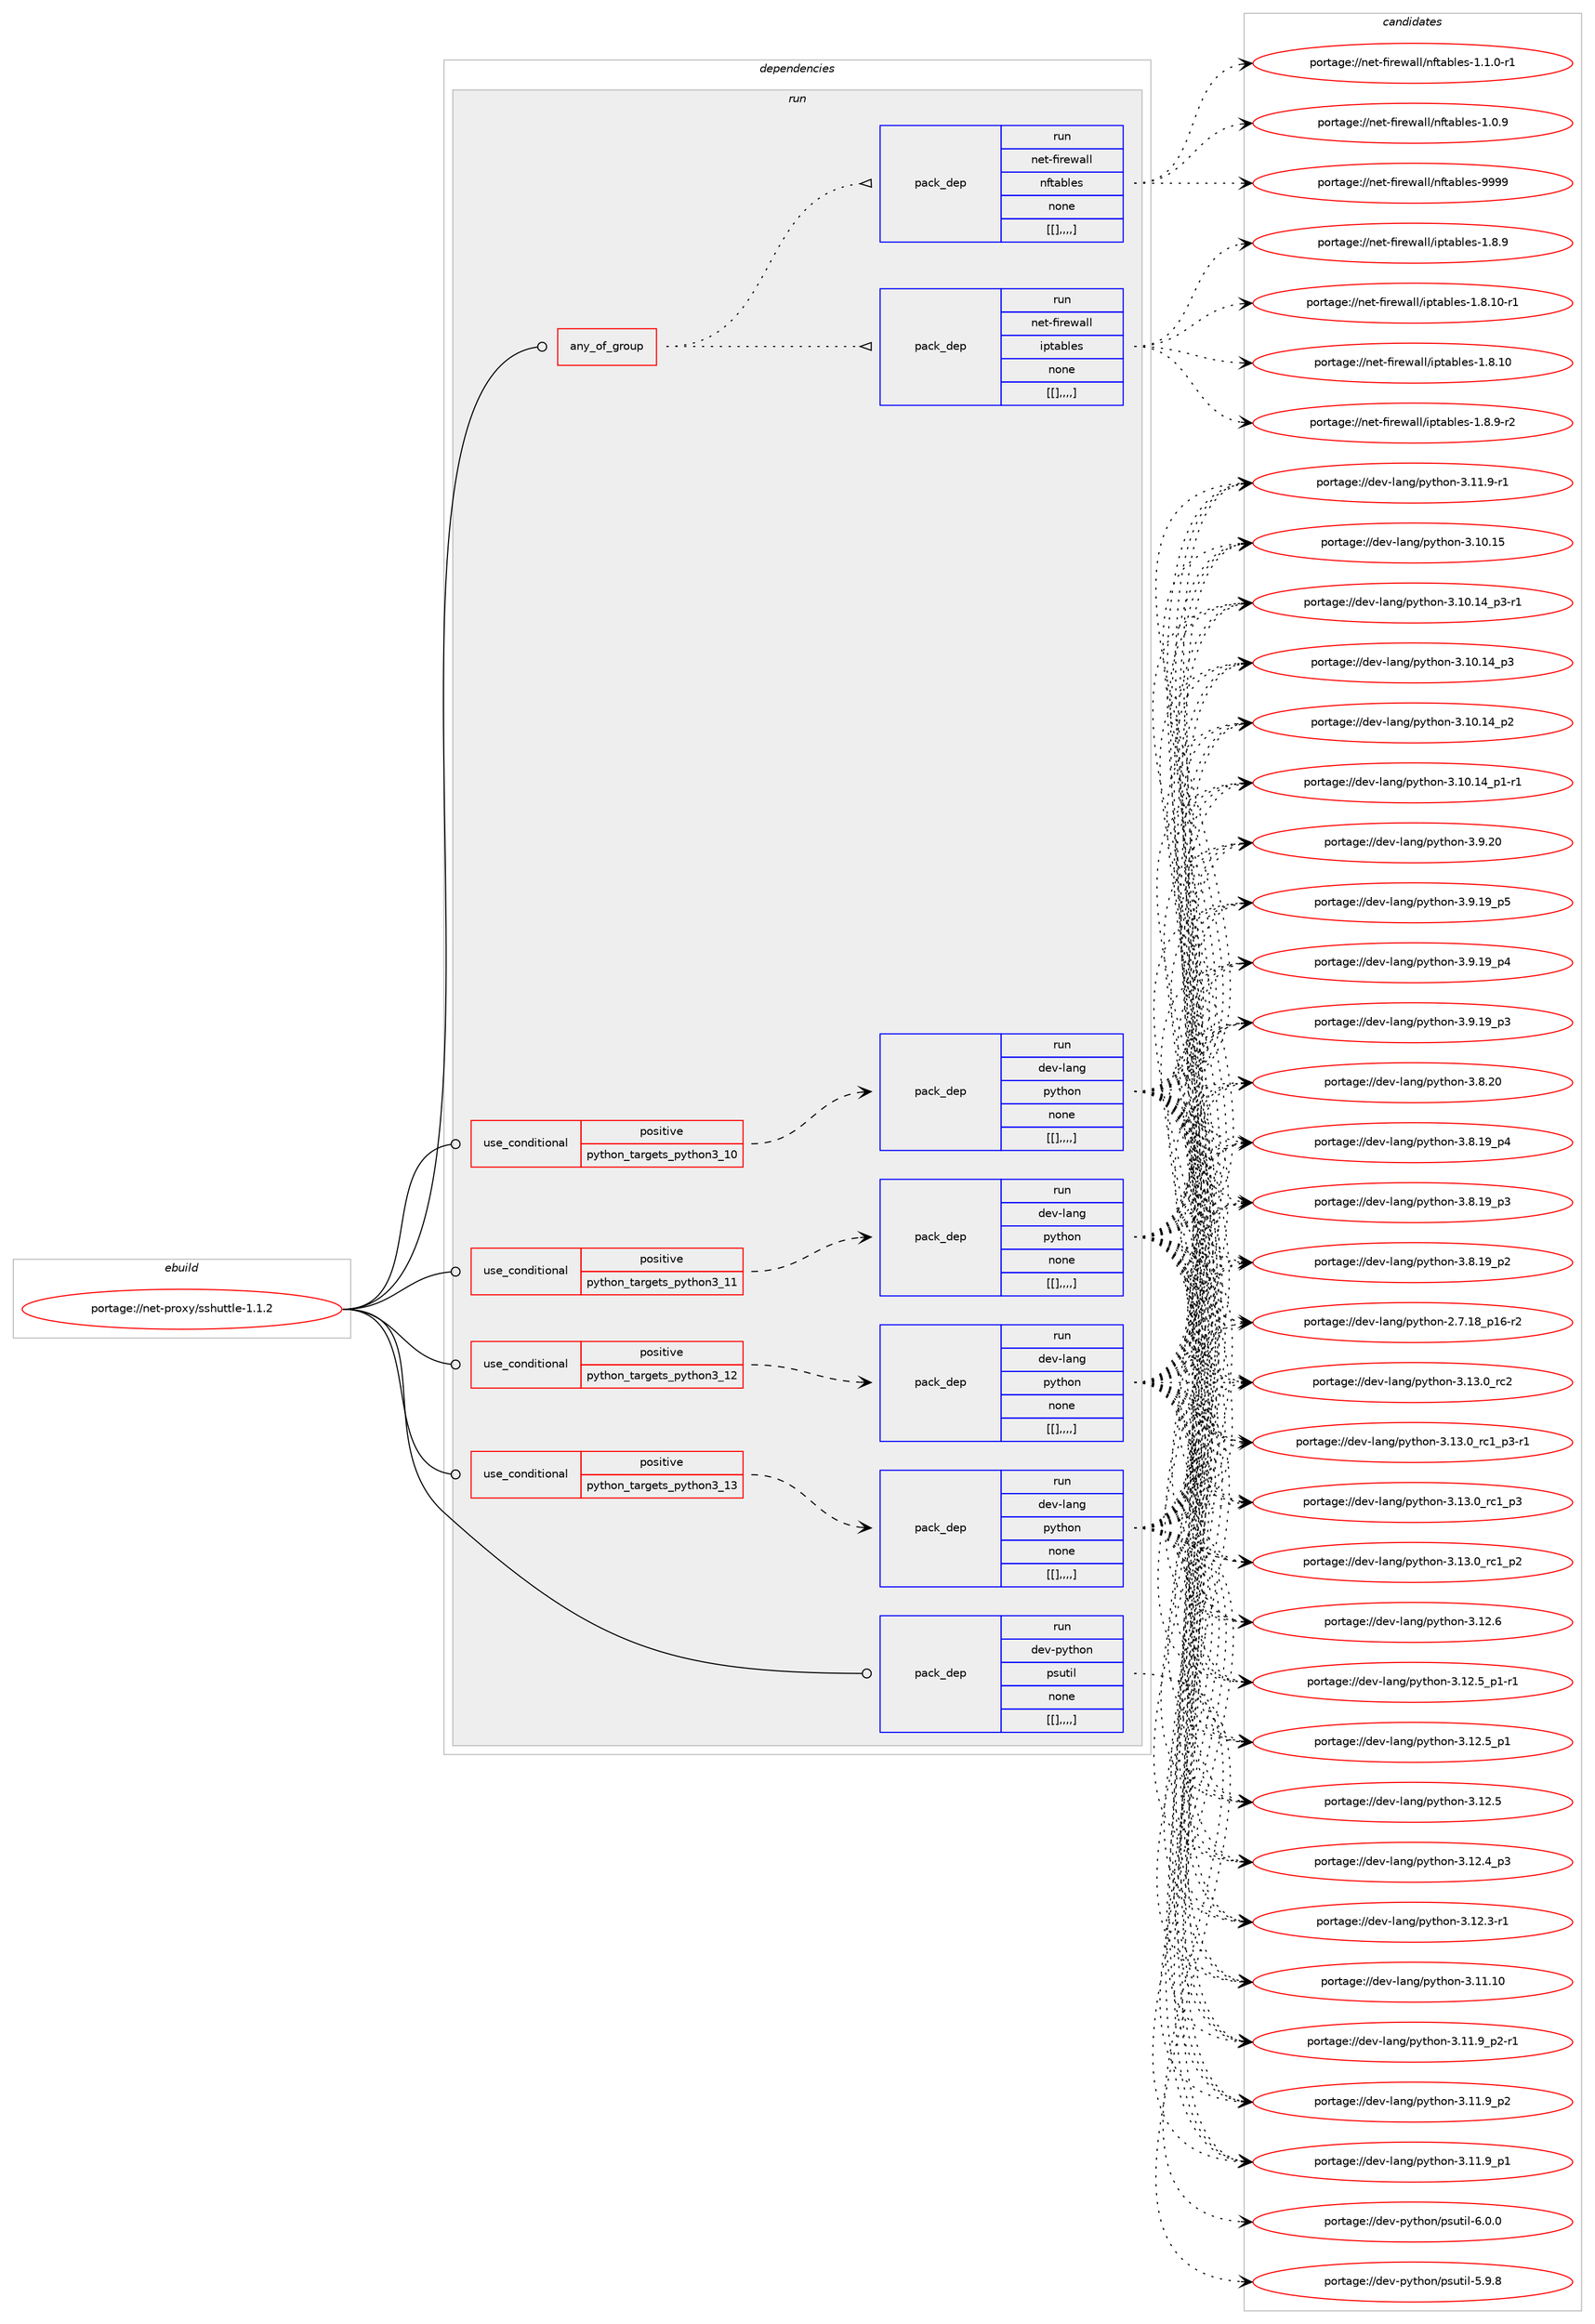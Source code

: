 digraph prolog {

# *************
# Graph options
# *************

newrank=true;
concentrate=true;
compound=true;
graph [rankdir=LR,fontname=Helvetica,fontsize=10,ranksep=1.5];#, ranksep=2.5, nodesep=0.2];
edge  [arrowhead=vee];
node  [fontname=Helvetica,fontsize=10];

# **********
# The ebuild
# **********

subgraph cluster_leftcol {
color=gray;
label=<<i>ebuild</i>>;
id [label="portage://net-proxy/sshuttle-1.1.2", color=red, width=4, href="../net-proxy/sshuttle-1.1.2.svg"];
}

# ****************
# The dependencies
# ****************

subgraph cluster_midcol {
color=gray;
label=<<i>dependencies</i>>;
subgraph cluster_compile {
fillcolor="#eeeeee";
style=filled;
label=<<i>compile</i>>;
}
subgraph cluster_compileandrun {
fillcolor="#eeeeee";
style=filled;
label=<<i>compile and run</i>>;
}
subgraph cluster_run {
fillcolor="#eeeeee";
style=filled;
label=<<i>run</i>>;
subgraph any2736 {
dependency401353 [label=<<TABLE BORDER="0" CELLBORDER="1" CELLSPACING="0" CELLPADDING="4"><TR><TD CELLPADDING="10">any_of_group</TD></TR></TABLE>>, shape=none, color=red];subgraph pack292712 {
dependency401354 [label=<<TABLE BORDER="0" CELLBORDER="1" CELLSPACING="0" CELLPADDING="4" WIDTH="220"><TR><TD ROWSPAN="6" CELLPADDING="30">pack_dep</TD></TR><TR><TD WIDTH="110">run</TD></TR><TR><TD>net-firewall</TD></TR><TR><TD>iptables</TD></TR><TR><TD>none</TD></TR><TR><TD>[[],,,,]</TD></TR></TABLE>>, shape=none, color=blue];
}
dependency401353:e -> dependency401354:w [weight=20,style="dotted",arrowhead="oinv"];
subgraph pack292713 {
dependency401355 [label=<<TABLE BORDER="0" CELLBORDER="1" CELLSPACING="0" CELLPADDING="4" WIDTH="220"><TR><TD ROWSPAN="6" CELLPADDING="30">pack_dep</TD></TR><TR><TD WIDTH="110">run</TD></TR><TR><TD>net-firewall</TD></TR><TR><TD>nftables</TD></TR><TR><TD>none</TD></TR><TR><TD>[[],,,,]</TD></TR></TABLE>>, shape=none, color=blue];
}
dependency401353:e -> dependency401355:w [weight=20,style="dotted",arrowhead="oinv"];
}
id:e -> dependency401353:w [weight=20,style="solid",arrowhead="odot"];
subgraph cond105716 {
dependency401356 [label=<<TABLE BORDER="0" CELLBORDER="1" CELLSPACING="0" CELLPADDING="4"><TR><TD ROWSPAN="3" CELLPADDING="10">use_conditional</TD></TR><TR><TD>positive</TD></TR><TR><TD>python_targets_python3_10</TD></TR></TABLE>>, shape=none, color=red];
subgraph pack292714 {
dependency401357 [label=<<TABLE BORDER="0" CELLBORDER="1" CELLSPACING="0" CELLPADDING="4" WIDTH="220"><TR><TD ROWSPAN="6" CELLPADDING="30">pack_dep</TD></TR><TR><TD WIDTH="110">run</TD></TR><TR><TD>dev-lang</TD></TR><TR><TD>python</TD></TR><TR><TD>none</TD></TR><TR><TD>[[],,,,]</TD></TR></TABLE>>, shape=none, color=blue];
}
dependency401356:e -> dependency401357:w [weight=20,style="dashed",arrowhead="vee"];
}
id:e -> dependency401356:w [weight=20,style="solid",arrowhead="odot"];
subgraph cond105717 {
dependency401358 [label=<<TABLE BORDER="0" CELLBORDER="1" CELLSPACING="0" CELLPADDING="4"><TR><TD ROWSPAN="3" CELLPADDING="10">use_conditional</TD></TR><TR><TD>positive</TD></TR><TR><TD>python_targets_python3_11</TD></TR></TABLE>>, shape=none, color=red];
subgraph pack292715 {
dependency401359 [label=<<TABLE BORDER="0" CELLBORDER="1" CELLSPACING="0" CELLPADDING="4" WIDTH="220"><TR><TD ROWSPAN="6" CELLPADDING="30">pack_dep</TD></TR><TR><TD WIDTH="110">run</TD></TR><TR><TD>dev-lang</TD></TR><TR><TD>python</TD></TR><TR><TD>none</TD></TR><TR><TD>[[],,,,]</TD></TR></TABLE>>, shape=none, color=blue];
}
dependency401358:e -> dependency401359:w [weight=20,style="dashed",arrowhead="vee"];
}
id:e -> dependency401358:w [weight=20,style="solid",arrowhead="odot"];
subgraph cond105718 {
dependency401360 [label=<<TABLE BORDER="0" CELLBORDER="1" CELLSPACING="0" CELLPADDING="4"><TR><TD ROWSPAN="3" CELLPADDING="10">use_conditional</TD></TR><TR><TD>positive</TD></TR><TR><TD>python_targets_python3_12</TD></TR></TABLE>>, shape=none, color=red];
subgraph pack292716 {
dependency401361 [label=<<TABLE BORDER="0" CELLBORDER="1" CELLSPACING="0" CELLPADDING="4" WIDTH="220"><TR><TD ROWSPAN="6" CELLPADDING="30">pack_dep</TD></TR><TR><TD WIDTH="110">run</TD></TR><TR><TD>dev-lang</TD></TR><TR><TD>python</TD></TR><TR><TD>none</TD></TR><TR><TD>[[],,,,]</TD></TR></TABLE>>, shape=none, color=blue];
}
dependency401360:e -> dependency401361:w [weight=20,style="dashed",arrowhead="vee"];
}
id:e -> dependency401360:w [weight=20,style="solid",arrowhead="odot"];
subgraph cond105719 {
dependency401362 [label=<<TABLE BORDER="0" CELLBORDER="1" CELLSPACING="0" CELLPADDING="4"><TR><TD ROWSPAN="3" CELLPADDING="10">use_conditional</TD></TR><TR><TD>positive</TD></TR><TR><TD>python_targets_python3_13</TD></TR></TABLE>>, shape=none, color=red];
subgraph pack292717 {
dependency401363 [label=<<TABLE BORDER="0" CELLBORDER="1" CELLSPACING="0" CELLPADDING="4" WIDTH="220"><TR><TD ROWSPAN="6" CELLPADDING="30">pack_dep</TD></TR><TR><TD WIDTH="110">run</TD></TR><TR><TD>dev-lang</TD></TR><TR><TD>python</TD></TR><TR><TD>none</TD></TR><TR><TD>[[],,,,]</TD></TR></TABLE>>, shape=none, color=blue];
}
dependency401362:e -> dependency401363:w [weight=20,style="dashed",arrowhead="vee"];
}
id:e -> dependency401362:w [weight=20,style="solid",arrowhead="odot"];
subgraph pack292718 {
dependency401364 [label=<<TABLE BORDER="0" CELLBORDER="1" CELLSPACING="0" CELLPADDING="4" WIDTH="220"><TR><TD ROWSPAN="6" CELLPADDING="30">pack_dep</TD></TR><TR><TD WIDTH="110">run</TD></TR><TR><TD>dev-python</TD></TR><TR><TD>psutil</TD></TR><TR><TD>none</TD></TR><TR><TD>[[],,,,]</TD></TR></TABLE>>, shape=none, color=blue];
}
id:e -> dependency401364:w [weight=20,style="solid",arrowhead="odot"];
}
}

# **************
# The candidates
# **************

subgraph cluster_choices {
rank=same;
color=gray;
label=<<i>candidates</i>>;

subgraph choice292712 {
color=black;
nodesep=1;
choice1101011164510210511410111997108108471051121169798108101115454946564649484511449 [label="portage://net-firewall/iptables-1.8.10-r1", color=red, width=4,href="../net-firewall/iptables-1.8.10-r1.svg"];
choice110101116451021051141011199710810847105112116979810810111545494656464948 [label="portage://net-firewall/iptables-1.8.10", color=red, width=4,href="../net-firewall/iptables-1.8.10.svg"];
choice11010111645102105114101119971081084710511211697981081011154549465646574511450 [label="portage://net-firewall/iptables-1.8.9-r2", color=red, width=4,href="../net-firewall/iptables-1.8.9-r2.svg"];
choice1101011164510210511410111997108108471051121169798108101115454946564657 [label="portage://net-firewall/iptables-1.8.9", color=red, width=4,href="../net-firewall/iptables-1.8.9.svg"];
dependency401354:e -> choice1101011164510210511410111997108108471051121169798108101115454946564649484511449:w [style=dotted,weight="100"];
dependency401354:e -> choice110101116451021051141011199710810847105112116979810810111545494656464948:w [style=dotted,weight="100"];
dependency401354:e -> choice11010111645102105114101119971081084710511211697981081011154549465646574511450:w [style=dotted,weight="100"];
dependency401354:e -> choice1101011164510210511410111997108108471051121169798108101115454946564657:w [style=dotted,weight="100"];
}
subgraph choice292713 {
color=black;
nodesep=1;
choice11010111645102105114101119971081084711010211697981081011154557575757 [label="portage://net-firewall/nftables-9999", color=red, width=4,href="../net-firewall/nftables-9999.svg"];
choice11010111645102105114101119971081084711010211697981081011154549464946484511449 [label="portage://net-firewall/nftables-1.1.0-r1", color=red, width=4,href="../net-firewall/nftables-1.1.0-r1.svg"];
choice1101011164510210511410111997108108471101021169798108101115454946484657 [label="portage://net-firewall/nftables-1.0.9", color=red, width=4,href="../net-firewall/nftables-1.0.9.svg"];
dependency401355:e -> choice11010111645102105114101119971081084711010211697981081011154557575757:w [style=dotted,weight="100"];
dependency401355:e -> choice11010111645102105114101119971081084711010211697981081011154549464946484511449:w [style=dotted,weight="100"];
dependency401355:e -> choice1101011164510210511410111997108108471101021169798108101115454946484657:w [style=dotted,weight="100"];
}
subgraph choice292714 {
color=black;
nodesep=1;
choice10010111845108971101034711212111610411111045514649514648951149950 [label="portage://dev-lang/python-3.13.0_rc2", color=red, width=4,href="../dev-lang/python-3.13.0_rc2.svg"];
choice1001011184510897110103471121211161041111104551464951464895114994995112514511449 [label="portage://dev-lang/python-3.13.0_rc1_p3-r1", color=red, width=4,href="../dev-lang/python-3.13.0_rc1_p3-r1.svg"];
choice100101118451089711010347112121116104111110455146495146489511499499511251 [label="portage://dev-lang/python-3.13.0_rc1_p3", color=red, width=4,href="../dev-lang/python-3.13.0_rc1_p3.svg"];
choice100101118451089711010347112121116104111110455146495146489511499499511250 [label="portage://dev-lang/python-3.13.0_rc1_p2", color=red, width=4,href="../dev-lang/python-3.13.0_rc1_p2.svg"];
choice10010111845108971101034711212111610411111045514649504654 [label="portage://dev-lang/python-3.12.6", color=red, width=4,href="../dev-lang/python-3.12.6.svg"];
choice1001011184510897110103471121211161041111104551464950465395112494511449 [label="portage://dev-lang/python-3.12.5_p1-r1", color=red, width=4,href="../dev-lang/python-3.12.5_p1-r1.svg"];
choice100101118451089711010347112121116104111110455146495046539511249 [label="portage://dev-lang/python-3.12.5_p1", color=red, width=4,href="../dev-lang/python-3.12.5_p1.svg"];
choice10010111845108971101034711212111610411111045514649504653 [label="portage://dev-lang/python-3.12.5", color=red, width=4,href="../dev-lang/python-3.12.5.svg"];
choice100101118451089711010347112121116104111110455146495046529511251 [label="portage://dev-lang/python-3.12.4_p3", color=red, width=4,href="../dev-lang/python-3.12.4_p3.svg"];
choice100101118451089711010347112121116104111110455146495046514511449 [label="portage://dev-lang/python-3.12.3-r1", color=red, width=4,href="../dev-lang/python-3.12.3-r1.svg"];
choice1001011184510897110103471121211161041111104551464949464948 [label="portage://dev-lang/python-3.11.10", color=red, width=4,href="../dev-lang/python-3.11.10.svg"];
choice1001011184510897110103471121211161041111104551464949465795112504511449 [label="portage://dev-lang/python-3.11.9_p2-r1", color=red, width=4,href="../dev-lang/python-3.11.9_p2-r1.svg"];
choice100101118451089711010347112121116104111110455146494946579511250 [label="portage://dev-lang/python-3.11.9_p2", color=red, width=4,href="../dev-lang/python-3.11.9_p2.svg"];
choice100101118451089711010347112121116104111110455146494946579511249 [label="portage://dev-lang/python-3.11.9_p1", color=red, width=4,href="../dev-lang/python-3.11.9_p1.svg"];
choice100101118451089711010347112121116104111110455146494946574511449 [label="portage://dev-lang/python-3.11.9-r1", color=red, width=4,href="../dev-lang/python-3.11.9-r1.svg"];
choice1001011184510897110103471121211161041111104551464948464953 [label="portage://dev-lang/python-3.10.15", color=red, width=4,href="../dev-lang/python-3.10.15.svg"];
choice100101118451089711010347112121116104111110455146494846495295112514511449 [label="portage://dev-lang/python-3.10.14_p3-r1", color=red, width=4,href="../dev-lang/python-3.10.14_p3-r1.svg"];
choice10010111845108971101034711212111610411111045514649484649529511251 [label="portage://dev-lang/python-3.10.14_p3", color=red, width=4,href="../dev-lang/python-3.10.14_p3.svg"];
choice10010111845108971101034711212111610411111045514649484649529511250 [label="portage://dev-lang/python-3.10.14_p2", color=red, width=4,href="../dev-lang/python-3.10.14_p2.svg"];
choice100101118451089711010347112121116104111110455146494846495295112494511449 [label="portage://dev-lang/python-3.10.14_p1-r1", color=red, width=4,href="../dev-lang/python-3.10.14_p1-r1.svg"];
choice10010111845108971101034711212111610411111045514657465048 [label="portage://dev-lang/python-3.9.20", color=red, width=4,href="../dev-lang/python-3.9.20.svg"];
choice100101118451089711010347112121116104111110455146574649579511253 [label="portage://dev-lang/python-3.9.19_p5", color=red, width=4,href="../dev-lang/python-3.9.19_p5.svg"];
choice100101118451089711010347112121116104111110455146574649579511252 [label="portage://dev-lang/python-3.9.19_p4", color=red, width=4,href="../dev-lang/python-3.9.19_p4.svg"];
choice100101118451089711010347112121116104111110455146574649579511251 [label="portage://dev-lang/python-3.9.19_p3", color=red, width=4,href="../dev-lang/python-3.9.19_p3.svg"];
choice10010111845108971101034711212111610411111045514656465048 [label="portage://dev-lang/python-3.8.20", color=red, width=4,href="../dev-lang/python-3.8.20.svg"];
choice100101118451089711010347112121116104111110455146564649579511252 [label="portage://dev-lang/python-3.8.19_p4", color=red, width=4,href="../dev-lang/python-3.8.19_p4.svg"];
choice100101118451089711010347112121116104111110455146564649579511251 [label="portage://dev-lang/python-3.8.19_p3", color=red, width=4,href="../dev-lang/python-3.8.19_p3.svg"];
choice100101118451089711010347112121116104111110455146564649579511250 [label="portage://dev-lang/python-3.8.19_p2", color=red, width=4,href="../dev-lang/python-3.8.19_p2.svg"];
choice100101118451089711010347112121116104111110455046554649569511249544511450 [label="portage://dev-lang/python-2.7.18_p16-r2", color=red, width=4,href="../dev-lang/python-2.7.18_p16-r2.svg"];
dependency401357:e -> choice10010111845108971101034711212111610411111045514649514648951149950:w [style=dotted,weight="100"];
dependency401357:e -> choice1001011184510897110103471121211161041111104551464951464895114994995112514511449:w [style=dotted,weight="100"];
dependency401357:e -> choice100101118451089711010347112121116104111110455146495146489511499499511251:w [style=dotted,weight="100"];
dependency401357:e -> choice100101118451089711010347112121116104111110455146495146489511499499511250:w [style=dotted,weight="100"];
dependency401357:e -> choice10010111845108971101034711212111610411111045514649504654:w [style=dotted,weight="100"];
dependency401357:e -> choice1001011184510897110103471121211161041111104551464950465395112494511449:w [style=dotted,weight="100"];
dependency401357:e -> choice100101118451089711010347112121116104111110455146495046539511249:w [style=dotted,weight="100"];
dependency401357:e -> choice10010111845108971101034711212111610411111045514649504653:w [style=dotted,weight="100"];
dependency401357:e -> choice100101118451089711010347112121116104111110455146495046529511251:w [style=dotted,weight="100"];
dependency401357:e -> choice100101118451089711010347112121116104111110455146495046514511449:w [style=dotted,weight="100"];
dependency401357:e -> choice1001011184510897110103471121211161041111104551464949464948:w [style=dotted,weight="100"];
dependency401357:e -> choice1001011184510897110103471121211161041111104551464949465795112504511449:w [style=dotted,weight="100"];
dependency401357:e -> choice100101118451089711010347112121116104111110455146494946579511250:w [style=dotted,weight="100"];
dependency401357:e -> choice100101118451089711010347112121116104111110455146494946579511249:w [style=dotted,weight="100"];
dependency401357:e -> choice100101118451089711010347112121116104111110455146494946574511449:w [style=dotted,weight="100"];
dependency401357:e -> choice1001011184510897110103471121211161041111104551464948464953:w [style=dotted,weight="100"];
dependency401357:e -> choice100101118451089711010347112121116104111110455146494846495295112514511449:w [style=dotted,weight="100"];
dependency401357:e -> choice10010111845108971101034711212111610411111045514649484649529511251:w [style=dotted,weight="100"];
dependency401357:e -> choice10010111845108971101034711212111610411111045514649484649529511250:w [style=dotted,weight="100"];
dependency401357:e -> choice100101118451089711010347112121116104111110455146494846495295112494511449:w [style=dotted,weight="100"];
dependency401357:e -> choice10010111845108971101034711212111610411111045514657465048:w [style=dotted,weight="100"];
dependency401357:e -> choice100101118451089711010347112121116104111110455146574649579511253:w [style=dotted,weight="100"];
dependency401357:e -> choice100101118451089711010347112121116104111110455146574649579511252:w [style=dotted,weight="100"];
dependency401357:e -> choice100101118451089711010347112121116104111110455146574649579511251:w [style=dotted,weight="100"];
dependency401357:e -> choice10010111845108971101034711212111610411111045514656465048:w [style=dotted,weight="100"];
dependency401357:e -> choice100101118451089711010347112121116104111110455146564649579511252:w [style=dotted,weight="100"];
dependency401357:e -> choice100101118451089711010347112121116104111110455146564649579511251:w [style=dotted,weight="100"];
dependency401357:e -> choice100101118451089711010347112121116104111110455146564649579511250:w [style=dotted,weight="100"];
dependency401357:e -> choice100101118451089711010347112121116104111110455046554649569511249544511450:w [style=dotted,weight="100"];
}
subgraph choice292715 {
color=black;
nodesep=1;
choice10010111845108971101034711212111610411111045514649514648951149950 [label="portage://dev-lang/python-3.13.0_rc2", color=red, width=4,href="../dev-lang/python-3.13.0_rc2.svg"];
choice1001011184510897110103471121211161041111104551464951464895114994995112514511449 [label="portage://dev-lang/python-3.13.0_rc1_p3-r1", color=red, width=4,href="../dev-lang/python-3.13.0_rc1_p3-r1.svg"];
choice100101118451089711010347112121116104111110455146495146489511499499511251 [label="portage://dev-lang/python-3.13.0_rc1_p3", color=red, width=4,href="../dev-lang/python-3.13.0_rc1_p3.svg"];
choice100101118451089711010347112121116104111110455146495146489511499499511250 [label="portage://dev-lang/python-3.13.0_rc1_p2", color=red, width=4,href="../dev-lang/python-3.13.0_rc1_p2.svg"];
choice10010111845108971101034711212111610411111045514649504654 [label="portage://dev-lang/python-3.12.6", color=red, width=4,href="../dev-lang/python-3.12.6.svg"];
choice1001011184510897110103471121211161041111104551464950465395112494511449 [label="portage://dev-lang/python-3.12.5_p1-r1", color=red, width=4,href="../dev-lang/python-3.12.5_p1-r1.svg"];
choice100101118451089711010347112121116104111110455146495046539511249 [label="portage://dev-lang/python-3.12.5_p1", color=red, width=4,href="../dev-lang/python-3.12.5_p1.svg"];
choice10010111845108971101034711212111610411111045514649504653 [label="portage://dev-lang/python-3.12.5", color=red, width=4,href="../dev-lang/python-3.12.5.svg"];
choice100101118451089711010347112121116104111110455146495046529511251 [label="portage://dev-lang/python-3.12.4_p3", color=red, width=4,href="../dev-lang/python-3.12.4_p3.svg"];
choice100101118451089711010347112121116104111110455146495046514511449 [label="portage://dev-lang/python-3.12.3-r1", color=red, width=4,href="../dev-lang/python-3.12.3-r1.svg"];
choice1001011184510897110103471121211161041111104551464949464948 [label="portage://dev-lang/python-3.11.10", color=red, width=4,href="../dev-lang/python-3.11.10.svg"];
choice1001011184510897110103471121211161041111104551464949465795112504511449 [label="portage://dev-lang/python-3.11.9_p2-r1", color=red, width=4,href="../dev-lang/python-3.11.9_p2-r1.svg"];
choice100101118451089711010347112121116104111110455146494946579511250 [label="portage://dev-lang/python-3.11.9_p2", color=red, width=4,href="../dev-lang/python-3.11.9_p2.svg"];
choice100101118451089711010347112121116104111110455146494946579511249 [label="portage://dev-lang/python-3.11.9_p1", color=red, width=4,href="../dev-lang/python-3.11.9_p1.svg"];
choice100101118451089711010347112121116104111110455146494946574511449 [label="portage://dev-lang/python-3.11.9-r1", color=red, width=4,href="../dev-lang/python-3.11.9-r1.svg"];
choice1001011184510897110103471121211161041111104551464948464953 [label="portage://dev-lang/python-3.10.15", color=red, width=4,href="../dev-lang/python-3.10.15.svg"];
choice100101118451089711010347112121116104111110455146494846495295112514511449 [label="portage://dev-lang/python-3.10.14_p3-r1", color=red, width=4,href="../dev-lang/python-3.10.14_p3-r1.svg"];
choice10010111845108971101034711212111610411111045514649484649529511251 [label="portage://dev-lang/python-3.10.14_p3", color=red, width=4,href="../dev-lang/python-3.10.14_p3.svg"];
choice10010111845108971101034711212111610411111045514649484649529511250 [label="portage://dev-lang/python-3.10.14_p2", color=red, width=4,href="../dev-lang/python-3.10.14_p2.svg"];
choice100101118451089711010347112121116104111110455146494846495295112494511449 [label="portage://dev-lang/python-3.10.14_p1-r1", color=red, width=4,href="../dev-lang/python-3.10.14_p1-r1.svg"];
choice10010111845108971101034711212111610411111045514657465048 [label="portage://dev-lang/python-3.9.20", color=red, width=4,href="../dev-lang/python-3.9.20.svg"];
choice100101118451089711010347112121116104111110455146574649579511253 [label="portage://dev-lang/python-3.9.19_p5", color=red, width=4,href="../dev-lang/python-3.9.19_p5.svg"];
choice100101118451089711010347112121116104111110455146574649579511252 [label="portage://dev-lang/python-3.9.19_p4", color=red, width=4,href="../dev-lang/python-3.9.19_p4.svg"];
choice100101118451089711010347112121116104111110455146574649579511251 [label="portage://dev-lang/python-3.9.19_p3", color=red, width=4,href="../dev-lang/python-3.9.19_p3.svg"];
choice10010111845108971101034711212111610411111045514656465048 [label="portage://dev-lang/python-3.8.20", color=red, width=4,href="../dev-lang/python-3.8.20.svg"];
choice100101118451089711010347112121116104111110455146564649579511252 [label="portage://dev-lang/python-3.8.19_p4", color=red, width=4,href="../dev-lang/python-3.8.19_p4.svg"];
choice100101118451089711010347112121116104111110455146564649579511251 [label="portage://dev-lang/python-3.8.19_p3", color=red, width=4,href="../dev-lang/python-3.8.19_p3.svg"];
choice100101118451089711010347112121116104111110455146564649579511250 [label="portage://dev-lang/python-3.8.19_p2", color=red, width=4,href="../dev-lang/python-3.8.19_p2.svg"];
choice100101118451089711010347112121116104111110455046554649569511249544511450 [label="portage://dev-lang/python-2.7.18_p16-r2", color=red, width=4,href="../dev-lang/python-2.7.18_p16-r2.svg"];
dependency401359:e -> choice10010111845108971101034711212111610411111045514649514648951149950:w [style=dotted,weight="100"];
dependency401359:e -> choice1001011184510897110103471121211161041111104551464951464895114994995112514511449:w [style=dotted,weight="100"];
dependency401359:e -> choice100101118451089711010347112121116104111110455146495146489511499499511251:w [style=dotted,weight="100"];
dependency401359:e -> choice100101118451089711010347112121116104111110455146495146489511499499511250:w [style=dotted,weight="100"];
dependency401359:e -> choice10010111845108971101034711212111610411111045514649504654:w [style=dotted,weight="100"];
dependency401359:e -> choice1001011184510897110103471121211161041111104551464950465395112494511449:w [style=dotted,weight="100"];
dependency401359:e -> choice100101118451089711010347112121116104111110455146495046539511249:w [style=dotted,weight="100"];
dependency401359:e -> choice10010111845108971101034711212111610411111045514649504653:w [style=dotted,weight="100"];
dependency401359:e -> choice100101118451089711010347112121116104111110455146495046529511251:w [style=dotted,weight="100"];
dependency401359:e -> choice100101118451089711010347112121116104111110455146495046514511449:w [style=dotted,weight="100"];
dependency401359:e -> choice1001011184510897110103471121211161041111104551464949464948:w [style=dotted,weight="100"];
dependency401359:e -> choice1001011184510897110103471121211161041111104551464949465795112504511449:w [style=dotted,weight="100"];
dependency401359:e -> choice100101118451089711010347112121116104111110455146494946579511250:w [style=dotted,weight="100"];
dependency401359:e -> choice100101118451089711010347112121116104111110455146494946579511249:w [style=dotted,weight="100"];
dependency401359:e -> choice100101118451089711010347112121116104111110455146494946574511449:w [style=dotted,weight="100"];
dependency401359:e -> choice1001011184510897110103471121211161041111104551464948464953:w [style=dotted,weight="100"];
dependency401359:e -> choice100101118451089711010347112121116104111110455146494846495295112514511449:w [style=dotted,weight="100"];
dependency401359:e -> choice10010111845108971101034711212111610411111045514649484649529511251:w [style=dotted,weight="100"];
dependency401359:e -> choice10010111845108971101034711212111610411111045514649484649529511250:w [style=dotted,weight="100"];
dependency401359:e -> choice100101118451089711010347112121116104111110455146494846495295112494511449:w [style=dotted,weight="100"];
dependency401359:e -> choice10010111845108971101034711212111610411111045514657465048:w [style=dotted,weight="100"];
dependency401359:e -> choice100101118451089711010347112121116104111110455146574649579511253:w [style=dotted,weight="100"];
dependency401359:e -> choice100101118451089711010347112121116104111110455146574649579511252:w [style=dotted,weight="100"];
dependency401359:e -> choice100101118451089711010347112121116104111110455146574649579511251:w [style=dotted,weight="100"];
dependency401359:e -> choice10010111845108971101034711212111610411111045514656465048:w [style=dotted,weight="100"];
dependency401359:e -> choice100101118451089711010347112121116104111110455146564649579511252:w [style=dotted,weight="100"];
dependency401359:e -> choice100101118451089711010347112121116104111110455146564649579511251:w [style=dotted,weight="100"];
dependency401359:e -> choice100101118451089711010347112121116104111110455146564649579511250:w [style=dotted,weight="100"];
dependency401359:e -> choice100101118451089711010347112121116104111110455046554649569511249544511450:w [style=dotted,weight="100"];
}
subgraph choice292716 {
color=black;
nodesep=1;
choice10010111845108971101034711212111610411111045514649514648951149950 [label="portage://dev-lang/python-3.13.0_rc2", color=red, width=4,href="../dev-lang/python-3.13.0_rc2.svg"];
choice1001011184510897110103471121211161041111104551464951464895114994995112514511449 [label="portage://dev-lang/python-3.13.0_rc1_p3-r1", color=red, width=4,href="../dev-lang/python-3.13.0_rc1_p3-r1.svg"];
choice100101118451089711010347112121116104111110455146495146489511499499511251 [label="portage://dev-lang/python-3.13.0_rc1_p3", color=red, width=4,href="../dev-lang/python-3.13.0_rc1_p3.svg"];
choice100101118451089711010347112121116104111110455146495146489511499499511250 [label="portage://dev-lang/python-3.13.0_rc1_p2", color=red, width=4,href="../dev-lang/python-3.13.0_rc1_p2.svg"];
choice10010111845108971101034711212111610411111045514649504654 [label="portage://dev-lang/python-3.12.6", color=red, width=4,href="../dev-lang/python-3.12.6.svg"];
choice1001011184510897110103471121211161041111104551464950465395112494511449 [label="portage://dev-lang/python-3.12.5_p1-r1", color=red, width=4,href="../dev-lang/python-3.12.5_p1-r1.svg"];
choice100101118451089711010347112121116104111110455146495046539511249 [label="portage://dev-lang/python-3.12.5_p1", color=red, width=4,href="../dev-lang/python-3.12.5_p1.svg"];
choice10010111845108971101034711212111610411111045514649504653 [label="portage://dev-lang/python-3.12.5", color=red, width=4,href="../dev-lang/python-3.12.5.svg"];
choice100101118451089711010347112121116104111110455146495046529511251 [label="portage://dev-lang/python-3.12.4_p3", color=red, width=4,href="../dev-lang/python-3.12.4_p3.svg"];
choice100101118451089711010347112121116104111110455146495046514511449 [label="portage://dev-lang/python-3.12.3-r1", color=red, width=4,href="../dev-lang/python-3.12.3-r1.svg"];
choice1001011184510897110103471121211161041111104551464949464948 [label="portage://dev-lang/python-3.11.10", color=red, width=4,href="../dev-lang/python-3.11.10.svg"];
choice1001011184510897110103471121211161041111104551464949465795112504511449 [label="portage://dev-lang/python-3.11.9_p2-r1", color=red, width=4,href="../dev-lang/python-3.11.9_p2-r1.svg"];
choice100101118451089711010347112121116104111110455146494946579511250 [label="portage://dev-lang/python-3.11.9_p2", color=red, width=4,href="../dev-lang/python-3.11.9_p2.svg"];
choice100101118451089711010347112121116104111110455146494946579511249 [label="portage://dev-lang/python-3.11.9_p1", color=red, width=4,href="../dev-lang/python-3.11.9_p1.svg"];
choice100101118451089711010347112121116104111110455146494946574511449 [label="portage://dev-lang/python-3.11.9-r1", color=red, width=4,href="../dev-lang/python-3.11.9-r1.svg"];
choice1001011184510897110103471121211161041111104551464948464953 [label="portage://dev-lang/python-3.10.15", color=red, width=4,href="../dev-lang/python-3.10.15.svg"];
choice100101118451089711010347112121116104111110455146494846495295112514511449 [label="portage://dev-lang/python-3.10.14_p3-r1", color=red, width=4,href="../dev-lang/python-3.10.14_p3-r1.svg"];
choice10010111845108971101034711212111610411111045514649484649529511251 [label="portage://dev-lang/python-3.10.14_p3", color=red, width=4,href="../dev-lang/python-3.10.14_p3.svg"];
choice10010111845108971101034711212111610411111045514649484649529511250 [label="portage://dev-lang/python-3.10.14_p2", color=red, width=4,href="../dev-lang/python-3.10.14_p2.svg"];
choice100101118451089711010347112121116104111110455146494846495295112494511449 [label="portage://dev-lang/python-3.10.14_p1-r1", color=red, width=4,href="../dev-lang/python-3.10.14_p1-r1.svg"];
choice10010111845108971101034711212111610411111045514657465048 [label="portage://dev-lang/python-3.9.20", color=red, width=4,href="../dev-lang/python-3.9.20.svg"];
choice100101118451089711010347112121116104111110455146574649579511253 [label="portage://dev-lang/python-3.9.19_p5", color=red, width=4,href="../dev-lang/python-3.9.19_p5.svg"];
choice100101118451089711010347112121116104111110455146574649579511252 [label="portage://dev-lang/python-3.9.19_p4", color=red, width=4,href="../dev-lang/python-3.9.19_p4.svg"];
choice100101118451089711010347112121116104111110455146574649579511251 [label="portage://dev-lang/python-3.9.19_p3", color=red, width=4,href="../dev-lang/python-3.9.19_p3.svg"];
choice10010111845108971101034711212111610411111045514656465048 [label="portage://dev-lang/python-3.8.20", color=red, width=4,href="../dev-lang/python-3.8.20.svg"];
choice100101118451089711010347112121116104111110455146564649579511252 [label="portage://dev-lang/python-3.8.19_p4", color=red, width=4,href="../dev-lang/python-3.8.19_p4.svg"];
choice100101118451089711010347112121116104111110455146564649579511251 [label="portage://dev-lang/python-3.8.19_p3", color=red, width=4,href="../dev-lang/python-3.8.19_p3.svg"];
choice100101118451089711010347112121116104111110455146564649579511250 [label="portage://dev-lang/python-3.8.19_p2", color=red, width=4,href="../dev-lang/python-3.8.19_p2.svg"];
choice100101118451089711010347112121116104111110455046554649569511249544511450 [label="portage://dev-lang/python-2.7.18_p16-r2", color=red, width=4,href="../dev-lang/python-2.7.18_p16-r2.svg"];
dependency401361:e -> choice10010111845108971101034711212111610411111045514649514648951149950:w [style=dotted,weight="100"];
dependency401361:e -> choice1001011184510897110103471121211161041111104551464951464895114994995112514511449:w [style=dotted,weight="100"];
dependency401361:e -> choice100101118451089711010347112121116104111110455146495146489511499499511251:w [style=dotted,weight="100"];
dependency401361:e -> choice100101118451089711010347112121116104111110455146495146489511499499511250:w [style=dotted,weight="100"];
dependency401361:e -> choice10010111845108971101034711212111610411111045514649504654:w [style=dotted,weight="100"];
dependency401361:e -> choice1001011184510897110103471121211161041111104551464950465395112494511449:w [style=dotted,weight="100"];
dependency401361:e -> choice100101118451089711010347112121116104111110455146495046539511249:w [style=dotted,weight="100"];
dependency401361:e -> choice10010111845108971101034711212111610411111045514649504653:w [style=dotted,weight="100"];
dependency401361:e -> choice100101118451089711010347112121116104111110455146495046529511251:w [style=dotted,weight="100"];
dependency401361:e -> choice100101118451089711010347112121116104111110455146495046514511449:w [style=dotted,weight="100"];
dependency401361:e -> choice1001011184510897110103471121211161041111104551464949464948:w [style=dotted,weight="100"];
dependency401361:e -> choice1001011184510897110103471121211161041111104551464949465795112504511449:w [style=dotted,weight="100"];
dependency401361:e -> choice100101118451089711010347112121116104111110455146494946579511250:w [style=dotted,weight="100"];
dependency401361:e -> choice100101118451089711010347112121116104111110455146494946579511249:w [style=dotted,weight="100"];
dependency401361:e -> choice100101118451089711010347112121116104111110455146494946574511449:w [style=dotted,weight="100"];
dependency401361:e -> choice1001011184510897110103471121211161041111104551464948464953:w [style=dotted,weight="100"];
dependency401361:e -> choice100101118451089711010347112121116104111110455146494846495295112514511449:w [style=dotted,weight="100"];
dependency401361:e -> choice10010111845108971101034711212111610411111045514649484649529511251:w [style=dotted,weight="100"];
dependency401361:e -> choice10010111845108971101034711212111610411111045514649484649529511250:w [style=dotted,weight="100"];
dependency401361:e -> choice100101118451089711010347112121116104111110455146494846495295112494511449:w [style=dotted,weight="100"];
dependency401361:e -> choice10010111845108971101034711212111610411111045514657465048:w [style=dotted,weight="100"];
dependency401361:e -> choice100101118451089711010347112121116104111110455146574649579511253:w [style=dotted,weight="100"];
dependency401361:e -> choice100101118451089711010347112121116104111110455146574649579511252:w [style=dotted,weight="100"];
dependency401361:e -> choice100101118451089711010347112121116104111110455146574649579511251:w [style=dotted,weight="100"];
dependency401361:e -> choice10010111845108971101034711212111610411111045514656465048:w [style=dotted,weight="100"];
dependency401361:e -> choice100101118451089711010347112121116104111110455146564649579511252:w [style=dotted,weight="100"];
dependency401361:e -> choice100101118451089711010347112121116104111110455146564649579511251:w [style=dotted,weight="100"];
dependency401361:e -> choice100101118451089711010347112121116104111110455146564649579511250:w [style=dotted,weight="100"];
dependency401361:e -> choice100101118451089711010347112121116104111110455046554649569511249544511450:w [style=dotted,weight="100"];
}
subgraph choice292717 {
color=black;
nodesep=1;
choice10010111845108971101034711212111610411111045514649514648951149950 [label="portage://dev-lang/python-3.13.0_rc2", color=red, width=4,href="../dev-lang/python-3.13.0_rc2.svg"];
choice1001011184510897110103471121211161041111104551464951464895114994995112514511449 [label="portage://dev-lang/python-3.13.0_rc1_p3-r1", color=red, width=4,href="../dev-lang/python-3.13.0_rc1_p3-r1.svg"];
choice100101118451089711010347112121116104111110455146495146489511499499511251 [label="portage://dev-lang/python-3.13.0_rc1_p3", color=red, width=4,href="../dev-lang/python-3.13.0_rc1_p3.svg"];
choice100101118451089711010347112121116104111110455146495146489511499499511250 [label="portage://dev-lang/python-3.13.0_rc1_p2", color=red, width=4,href="../dev-lang/python-3.13.0_rc1_p2.svg"];
choice10010111845108971101034711212111610411111045514649504654 [label="portage://dev-lang/python-3.12.6", color=red, width=4,href="../dev-lang/python-3.12.6.svg"];
choice1001011184510897110103471121211161041111104551464950465395112494511449 [label="portage://dev-lang/python-3.12.5_p1-r1", color=red, width=4,href="../dev-lang/python-3.12.5_p1-r1.svg"];
choice100101118451089711010347112121116104111110455146495046539511249 [label="portage://dev-lang/python-3.12.5_p1", color=red, width=4,href="../dev-lang/python-3.12.5_p1.svg"];
choice10010111845108971101034711212111610411111045514649504653 [label="portage://dev-lang/python-3.12.5", color=red, width=4,href="../dev-lang/python-3.12.5.svg"];
choice100101118451089711010347112121116104111110455146495046529511251 [label="portage://dev-lang/python-3.12.4_p3", color=red, width=4,href="../dev-lang/python-3.12.4_p3.svg"];
choice100101118451089711010347112121116104111110455146495046514511449 [label="portage://dev-lang/python-3.12.3-r1", color=red, width=4,href="../dev-lang/python-3.12.3-r1.svg"];
choice1001011184510897110103471121211161041111104551464949464948 [label="portage://dev-lang/python-3.11.10", color=red, width=4,href="../dev-lang/python-3.11.10.svg"];
choice1001011184510897110103471121211161041111104551464949465795112504511449 [label="portage://dev-lang/python-3.11.9_p2-r1", color=red, width=4,href="../dev-lang/python-3.11.9_p2-r1.svg"];
choice100101118451089711010347112121116104111110455146494946579511250 [label="portage://dev-lang/python-3.11.9_p2", color=red, width=4,href="../dev-lang/python-3.11.9_p2.svg"];
choice100101118451089711010347112121116104111110455146494946579511249 [label="portage://dev-lang/python-3.11.9_p1", color=red, width=4,href="../dev-lang/python-3.11.9_p1.svg"];
choice100101118451089711010347112121116104111110455146494946574511449 [label="portage://dev-lang/python-3.11.9-r1", color=red, width=4,href="../dev-lang/python-3.11.9-r1.svg"];
choice1001011184510897110103471121211161041111104551464948464953 [label="portage://dev-lang/python-3.10.15", color=red, width=4,href="../dev-lang/python-3.10.15.svg"];
choice100101118451089711010347112121116104111110455146494846495295112514511449 [label="portage://dev-lang/python-3.10.14_p3-r1", color=red, width=4,href="../dev-lang/python-3.10.14_p3-r1.svg"];
choice10010111845108971101034711212111610411111045514649484649529511251 [label="portage://dev-lang/python-3.10.14_p3", color=red, width=4,href="../dev-lang/python-3.10.14_p3.svg"];
choice10010111845108971101034711212111610411111045514649484649529511250 [label="portage://dev-lang/python-3.10.14_p2", color=red, width=4,href="../dev-lang/python-3.10.14_p2.svg"];
choice100101118451089711010347112121116104111110455146494846495295112494511449 [label="portage://dev-lang/python-3.10.14_p1-r1", color=red, width=4,href="../dev-lang/python-3.10.14_p1-r1.svg"];
choice10010111845108971101034711212111610411111045514657465048 [label="portage://dev-lang/python-3.9.20", color=red, width=4,href="../dev-lang/python-3.9.20.svg"];
choice100101118451089711010347112121116104111110455146574649579511253 [label="portage://dev-lang/python-3.9.19_p5", color=red, width=4,href="../dev-lang/python-3.9.19_p5.svg"];
choice100101118451089711010347112121116104111110455146574649579511252 [label="portage://dev-lang/python-3.9.19_p4", color=red, width=4,href="../dev-lang/python-3.9.19_p4.svg"];
choice100101118451089711010347112121116104111110455146574649579511251 [label="portage://dev-lang/python-3.9.19_p3", color=red, width=4,href="../dev-lang/python-3.9.19_p3.svg"];
choice10010111845108971101034711212111610411111045514656465048 [label="portage://dev-lang/python-3.8.20", color=red, width=4,href="../dev-lang/python-3.8.20.svg"];
choice100101118451089711010347112121116104111110455146564649579511252 [label="portage://dev-lang/python-3.8.19_p4", color=red, width=4,href="../dev-lang/python-3.8.19_p4.svg"];
choice100101118451089711010347112121116104111110455146564649579511251 [label="portage://dev-lang/python-3.8.19_p3", color=red, width=4,href="../dev-lang/python-3.8.19_p3.svg"];
choice100101118451089711010347112121116104111110455146564649579511250 [label="portage://dev-lang/python-3.8.19_p2", color=red, width=4,href="../dev-lang/python-3.8.19_p2.svg"];
choice100101118451089711010347112121116104111110455046554649569511249544511450 [label="portage://dev-lang/python-2.7.18_p16-r2", color=red, width=4,href="../dev-lang/python-2.7.18_p16-r2.svg"];
dependency401363:e -> choice10010111845108971101034711212111610411111045514649514648951149950:w [style=dotted,weight="100"];
dependency401363:e -> choice1001011184510897110103471121211161041111104551464951464895114994995112514511449:w [style=dotted,weight="100"];
dependency401363:e -> choice100101118451089711010347112121116104111110455146495146489511499499511251:w [style=dotted,weight="100"];
dependency401363:e -> choice100101118451089711010347112121116104111110455146495146489511499499511250:w [style=dotted,weight="100"];
dependency401363:e -> choice10010111845108971101034711212111610411111045514649504654:w [style=dotted,weight="100"];
dependency401363:e -> choice1001011184510897110103471121211161041111104551464950465395112494511449:w [style=dotted,weight="100"];
dependency401363:e -> choice100101118451089711010347112121116104111110455146495046539511249:w [style=dotted,weight="100"];
dependency401363:e -> choice10010111845108971101034711212111610411111045514649504653:w [style=dotted,weight="100"];
dependency401363:e -> choice100101118451089711010347112121116104111110455146495046529511251:w [style=dotted,weight="100"];
dependency401363:e -> choice100101118451089711010347112121116104111110455146495046514511449:w [style=dotted,weight="100"];
dependency401363:e -> choice1001011184510897110103471121211161041111104551464949464948:w [style=dotted,weight="100"];
dependency401363:e -> choice1001011184510897110103471121211161041111104551464949465795112504511449:w [style=dotted,weight="100"];
dependency401363:e -> choice100101118451089711010347112121116104111110455146494946579511250:w [style=dotted,weight="100"];
dependency401363:e -> choice100101118451089711010347112121116104111110455146494946579511249:w [style=dotted,weight="100"];
dependency401363:e -> choice100101118451089711010347112121116104111110455146494946574511449:w [style=dotted,weight="100"];
dependency401363:e -> choice1001011184510897110103471121211161041111104551464948464953:w [style=dotted,weight="100"];
dependency401363:e -> choice100101118451089711010347112121116104111110455146494846495295112514511449:w [style=dotted,weight="100"];
dependency401363:e -> choice10010111845108971101034711212111610411111045514649484649529511251:w [style=dotted,weight="100"];
dependency401363:e -> choice10010111845108971101034711212111610411111045514649484649529511250:w [style=dotted,weight="100"];
dependency401363:e -> choice100101118451089711010347112121116104111110455146494846495295112494511449:w [style=dotted,weight="100"];
dependency401363:e -> choice10010111845108971101034711212111610411111045514657465048:w [style=dotted,weight="100"];
dependency401363:e -> choice100101118451089711010347112121116104111110455146574649579511253:w [style=dotted,weight="100"];
dependency401363:e -> choice100101118451089711010347112121116104111110455146574649579511252:w [style=dotted,weight="100"];
dependency401363:e -> choice100101118451089711010347112121116104111110455146574649579511251:w [style=dotted,weight="100"];
dependency401363:e -> choice10010111845108971101034711212111610411111045514656465048:w [style=dotted,weight="100"];
dependency401363:e -> choice100101118451089711010347112121116104111110455146564649579511252:w [style=dotted,weight="100"];
dependency401363:e -> choice100101118451089711010347112121116104111110455146564649579511251:w [style=dotted,weight="100"];
dependency401363:e -> choice100101118451089711010347112121116104111110455146564649579511250:w [style=dotted,weight="100"];
dependency401363:e -> choice100101118451089711010347112121116104111110455046554649569511249544511450:w [style=dotted,weight="100"];
}
subgraph choice292718 {
color=black;
nodesep=1;
choice1001011184511212111610411111047112115117116105108455446484648 [label="portage://dev-python/psutil-6.0.0", color=red, width=4,href="../dev-python/psutil-6.0.0.svg"];
choice1001011184511212111610411111047112115117116105108455346574656 [label="portage://dev-python/psutil-5.9.8", color=red, width=4,href="../dev-python/psutil-5.9.8.svg"];
dependency401364:e -> choice1001011184511212111610411111047112115117116105108455446484648:w [style=dotted,weight="100"];
dependency401364:e -> choice1001011184511212111610411111047112115117116105108455346574656:w [style=dotted,weight="100"];
}
}

}
